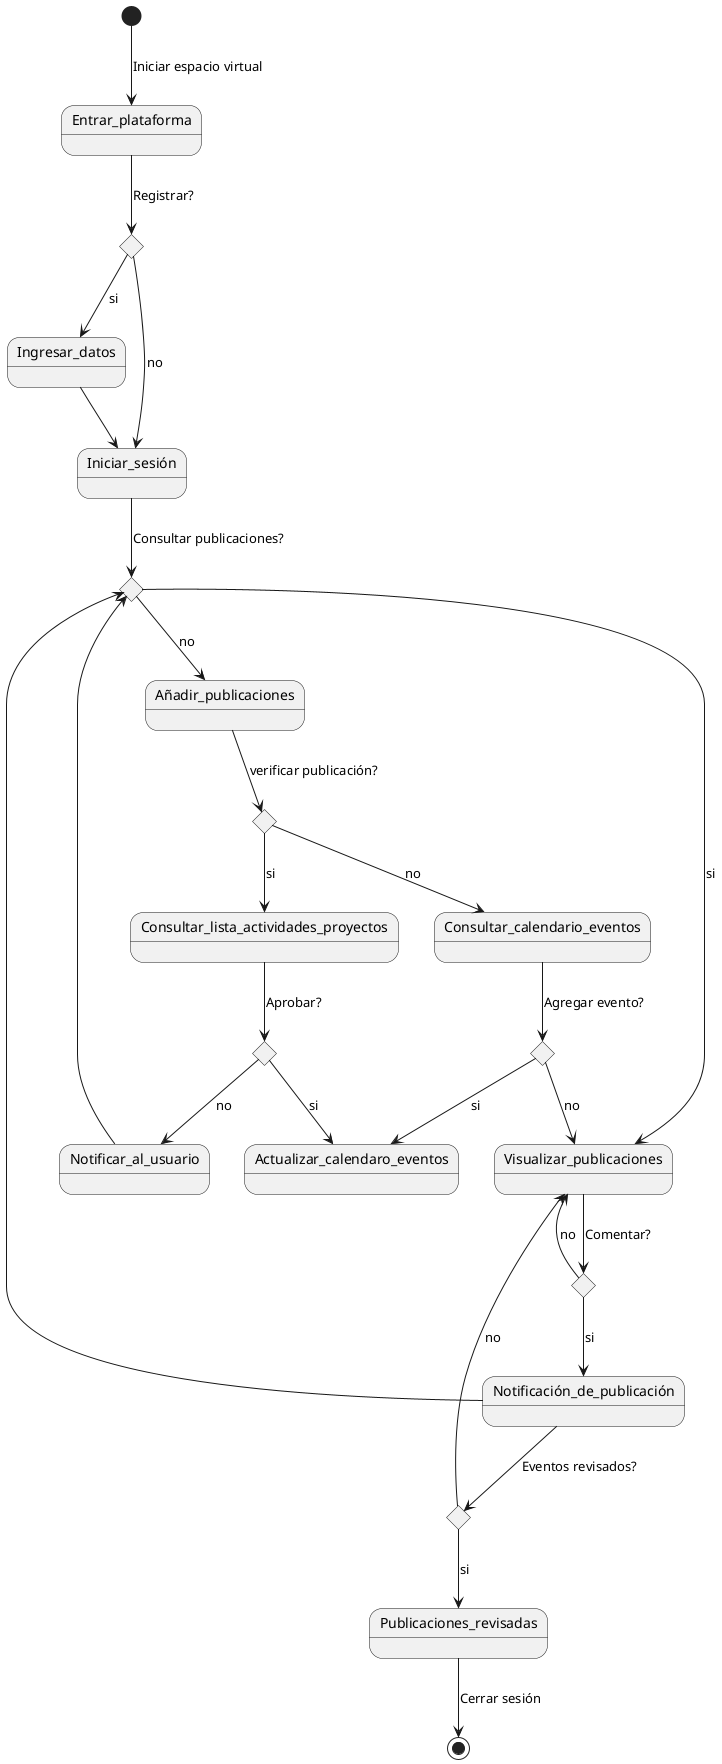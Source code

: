@startuml Diagrama de Estado Proyecto
state c1 <<choice>>
state c2 <<choice>>
state c3 <<choice>>
state c4 <<choice>>
state c5 <<choice>>
state c6 <<choice>>
state c7 <<choice>>

[*] --> Entrar_plataforma: Iniciar espacio virtual
Entrar_plataforma-->c1:Registrar?
c1-->Ingresar_datos :si
c1-->Iniciar_sesión :no
Ingresar_datos-->Iniciar_sesión
Iniciar_sesión-->c2:Consultar publicaciones?
c2-->Visualizar_publicaciones :si
c2--> Añadir_publicaciones :no
Visualizar_publicaciones-->c3:Comentar?
c3-->Notificación_de_publicación :si
c3-->Visualizar_publicaciones :no
Notificación_de_publicación-->c4:Eventos revisados?
c4-->Publicaciones_revisadas :si
Publicaciones_revisadas-->[*] :Cerrar sesión
c4--> Visualizar_publicaciones :no
Notificación_de_publicación-->c2
Añadir_publicaciones-->c5: verificar publicación?
c5-->Consultar_lista_actividades_proyectos :si
c5-->Consultar_calendario_eventos :no
Consultar_lista_actividades_proyectos-->c6:Aprobar?
c6-->Actualizar_calendaro_eventos :si
c6-->Notificar_al_usuario :no
Notificar_al_usuario-->c2
Consultar_calendario_eventos-->c7:Agregar evento?
c7-->Actualizar_calendaro_eventos :si
c7--> Visualizar_publicaciones :no


@enduml